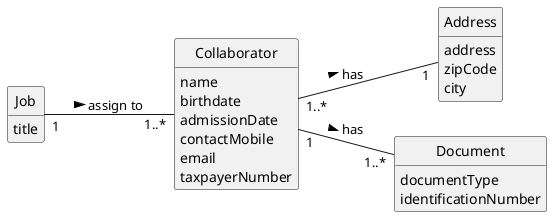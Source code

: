 @startuml
skinparam monochrome true
skinparam packageStyle rectangle
skinparam shadowing false

left to right direction

skinparam classAttributeIconSize 0

hide circle
hide methods


class Job {
    title
}

class Collaborator {
    name
    birthdate
    admissionDate
    contactMobile
    email
    taxpayerNumber
}

'class Person {
 '   name
 '   birthdate
 '   contactMobile
 '   email
 '   taxpayerNumber
'}

class Address{
    address
    zipCode
    city

}

class Document{
  documentType
  identificationNumber
}

' Relationships
Collaborator "1..*" -- "1" Address: has  >
Collaborator  "1" -- "1..*"  Document : has >
Job "1" -- "1..*" Collaborator : assign to >

@enduml
